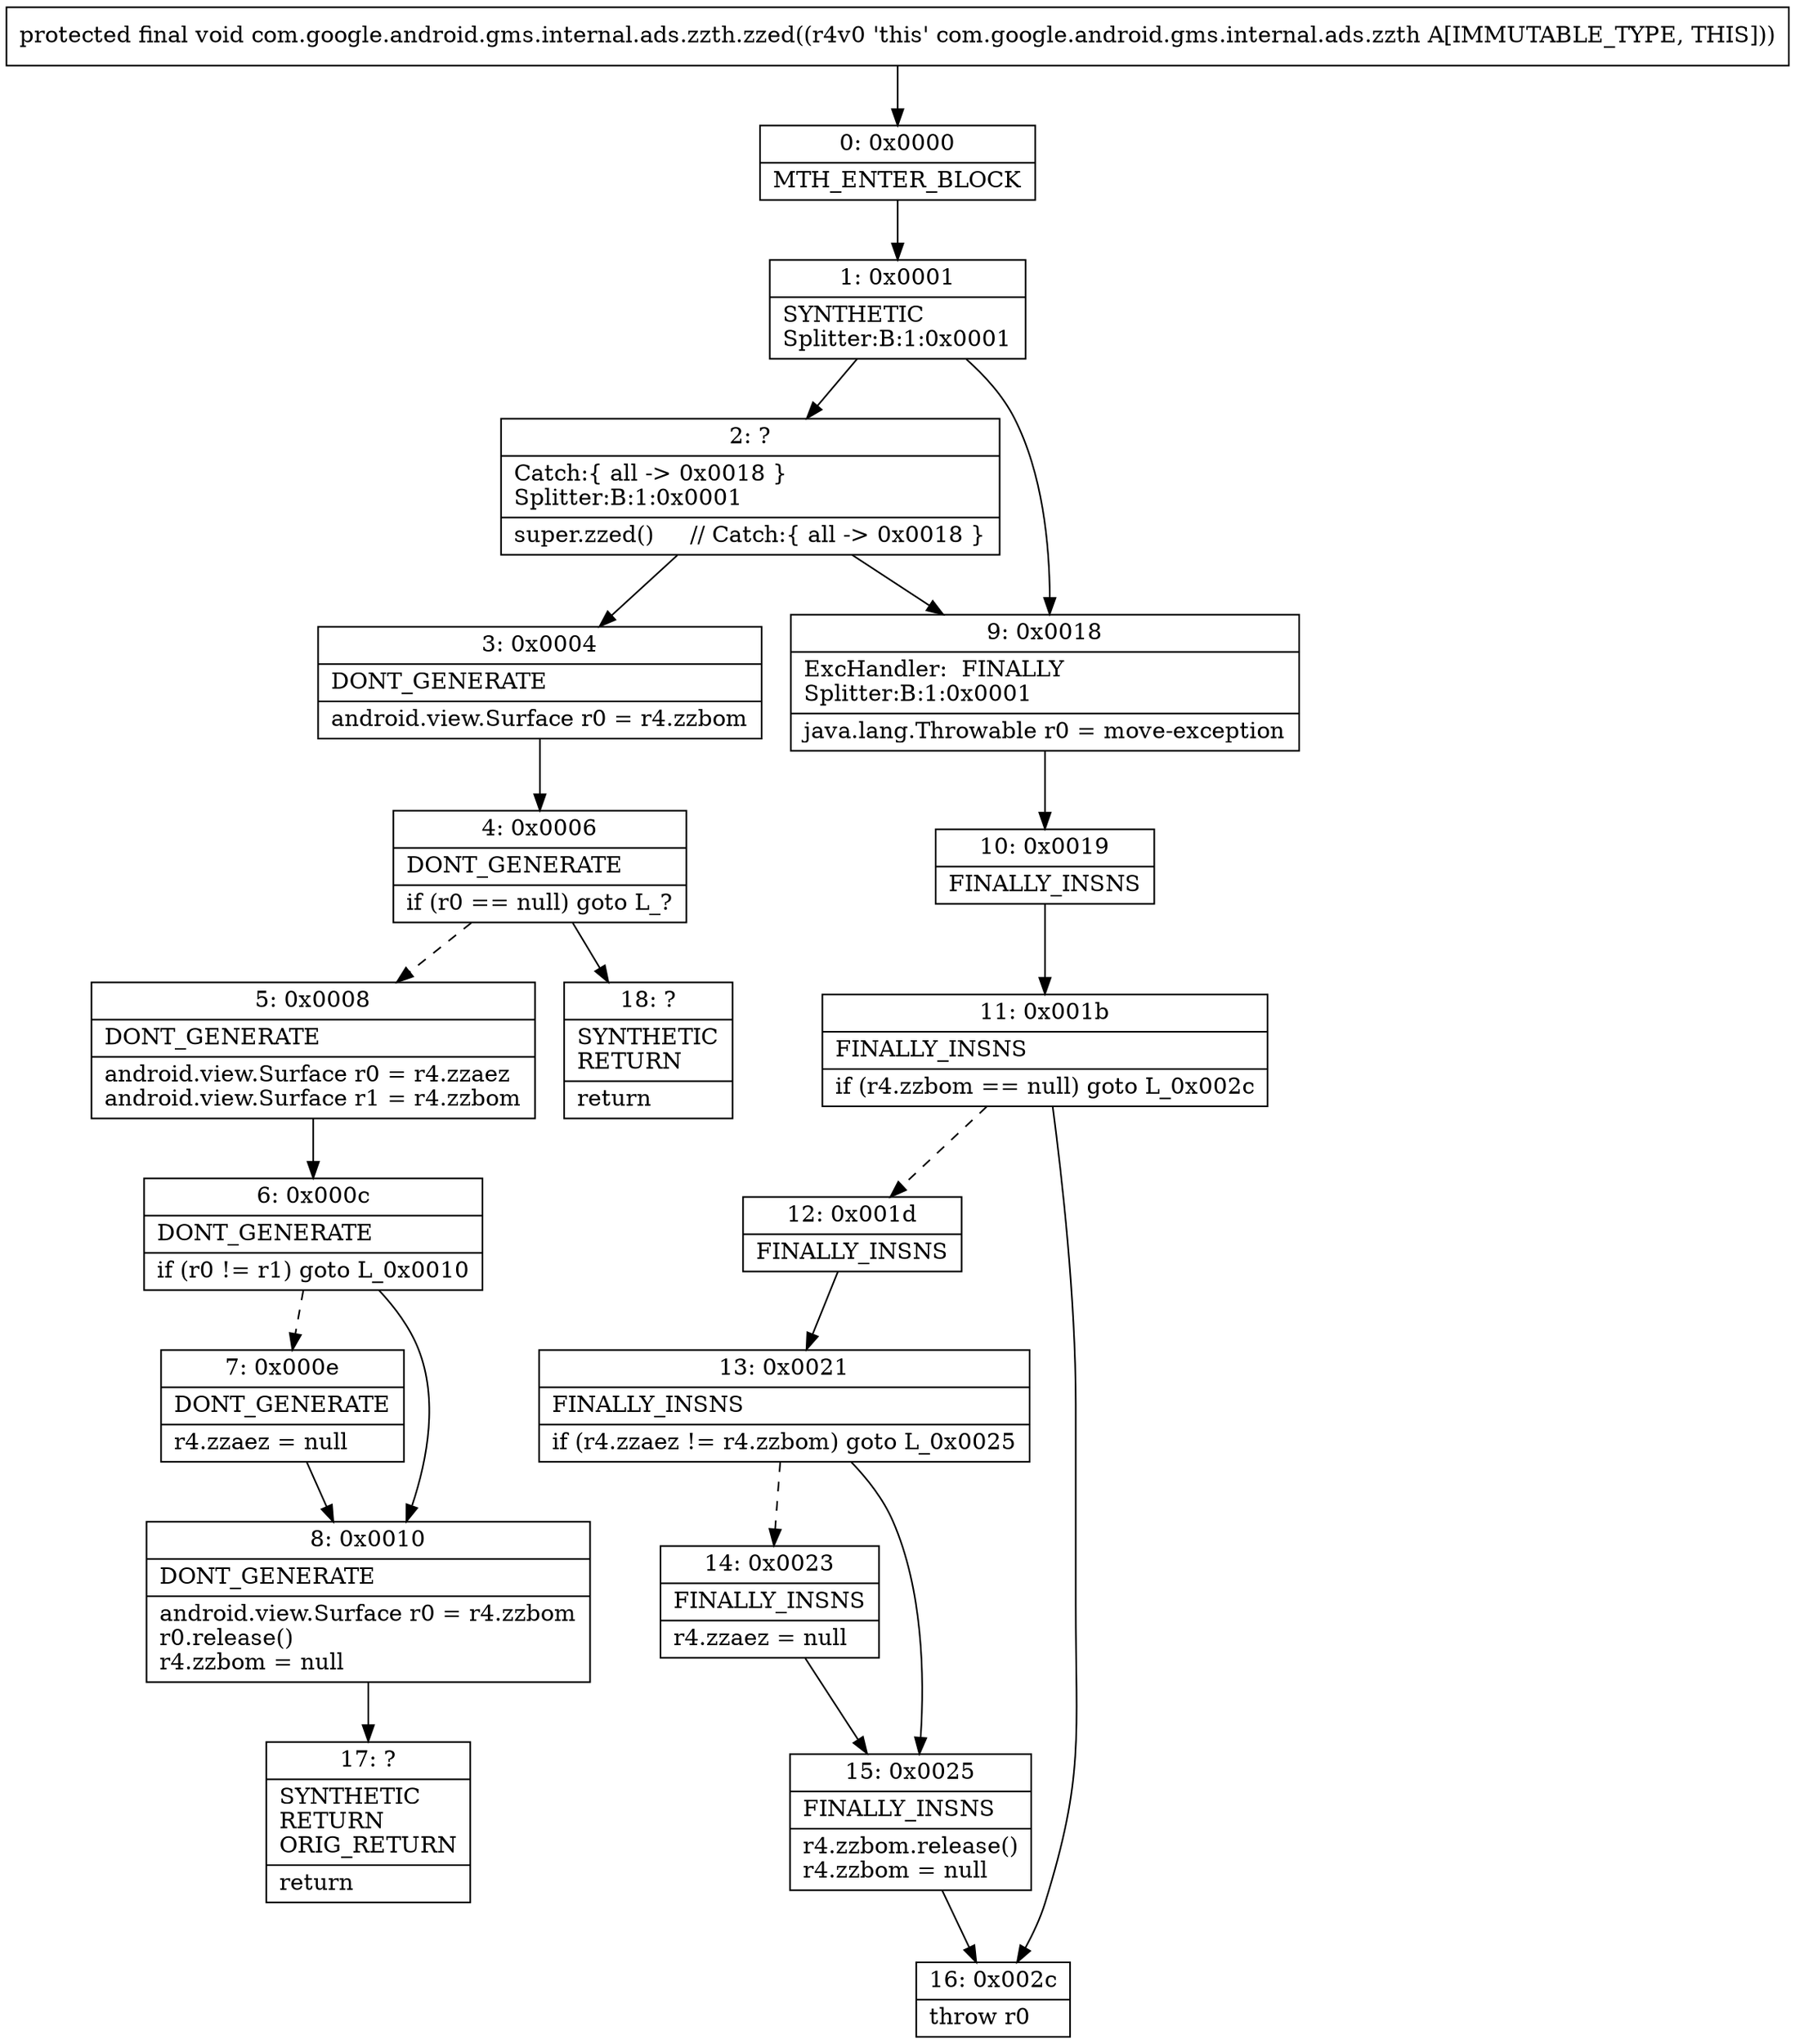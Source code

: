 digraph "CFG forcom.google.android.gms.internal.ads.zzth.zzed()V" {
Node_0 [shape=record,label="{0\:\ 0x0000|MTH_ENTER_BLOCK\l}"];
Node_1 [shape=record,label="{1\:\ 0x0001|SYNTHETIC\lSplitter:B:1:0x0001\l}"];
Node_2 [shape=record,label="{2\:\ ?|Catch:\{ all \-\> 0x0018 \}\lSplitter:B:1:0x0001\l|super.zzed()     \/\/ Catch:\{ all \-\> 0x0018 \}\l}"];
Node_3 [shape=record,label="{3\:\ 0x0004|DONT_GENERATE\l|android.view.Surface r0 = r4.zzbom\l}"];
Node_4 [shape=record,label="{4\:\ 0x0006|DONT_GENERATE\l|if (r0 == null) goto L_?\l}"];
Node_5 [shape=record,label="{5\:\ 0x0008|DONT_GENERATE\l|android.view.Surface r0 = r4.zzaez\landroid.view.Surface r1 = r4.zzbom\l}"];
Node_6 [shape=record,label="{6\:\ 0x000c|DONT_GENERATE\l|if (r0 != r1) goto L_0x0010\l}"];
Node_7 [shape=record,label="{7\:\ 0x000e|DONT_GENERATE\l|r4.zzaez = null\l}"];
Node_8 [shape=record,label="{8\:\ 0x0010|DONT_GENERATE\l|android.view.Surface r0 = r4.zzbom\lr0.release()\lr4.zzbom = null\l}"];
Node_9 [shape=record,label="{9\:\ 0x0018|ExcHandler:  FINALLY\lSplitter:B:1:0x0001\l|java.lang.Throwable r0 = move\-exception\l}"];
Node_10 [shape=record,label="{10\:\ 0x0019|FINALLY_INSNS\l}"];
Node_11 [shape=record,label="{11\:\ 0x001b|FINALLY_INSNS\l|if (r4.zzbom == null) goto L_0x002c\l}"];
Node_12 [shape=record,label="{12\:\ 0x001d|FINALLY_INSNS\l}"];
Node_13 [shape=record,label="{13\:\ 0x0021|FINALLY_INSNS\l|if (r4.zzaez != r4.zzbom) goto L_0x0025\l}"];
Node_14 [shape=record,label="{14\:\ 0x0023|FINALLY_INSNS\l|r4.zzaez = null\l}"];
Node_15 [shape=record,label="{15\:\ 0x0025|FINALLY_INSNS\l|r4.zzbom.release()\lr4.zzbom = null\l}"];
Node_16 [shape=record,label="{16\:\ 0x002c|throw r0\l}"];
Node_17 [shape=record,label="{17\:\ ?|SYNTHETIC\lRETURN\lORIG_RETURN\l|return\l}"];
Node_18 [shape=record,label="{18\:\ ?|SYNTHETIC\lRETURN\l|return\l}"];
MethodNode[shape=record,label="{protected final void com.google.android.gms.internal.ads.zzth.zzed((r4v0 'this' com.google.android.gms.internal.ads.zzth A[IMMUTABLE_TYPE, THIS])) }"];
MethodNode -> Node_0;
Node_0 -> Node_1;
Node_1 -> Node_2;
Node_1 -> Node_9;
Node_2 -> Node_3;
Node_2 -> Node_9;
Node_3 -> Node_4;
Node_4 -> Node_5[style=dashed];
Node_4 -> Node_18;
Node_5 -> Node_6;
Node_6 -> Node_7[style=dashed];
Node_6 -> Node_8;
Node_7 -> Node_8;
Node_8 -> Node_17;
Node_9 -> Node_10;
Node_10 -> Node_11;
Node_11 -> Node_12[style=dashed];
Node_11 -> Node_16;
Node_12 -> Node_13;
Node_13 -> Node_14[style=dashed];
Node_13 -> Node_15;
Node_14 -> Node_15;
Node_15 -> Node_16;
}

